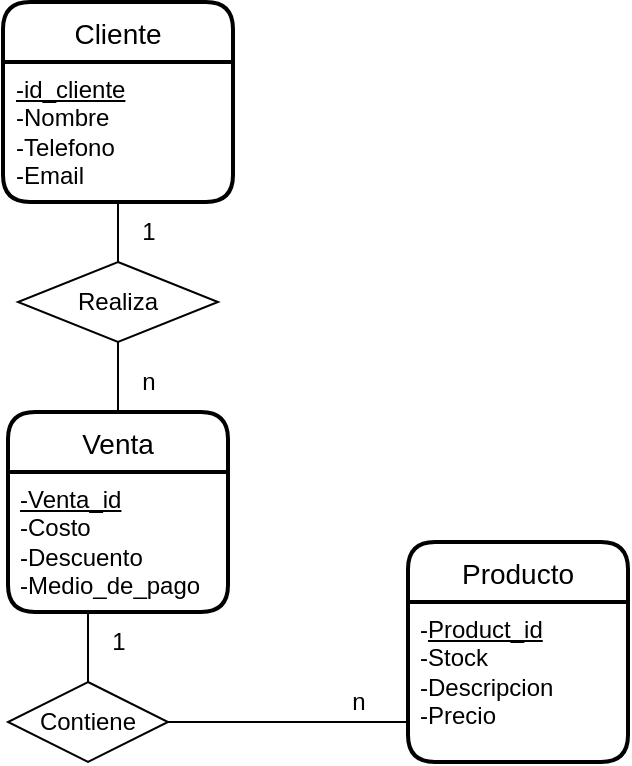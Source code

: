 <mxfile version="20.5.1" type="google"><diagram id="K3QnhuJtZH8ZSU3zMNx2" name="Page-1"><mxGraphModel dx="946" dy="589" grid="1" gridSize="10" guides="1" tooltips="1" connect="1" arrows="1" fold="1" page="1" pageScale="1" pageWidth="850" pageHeight="1100" math="0" shadow="0"><root><mxCell id="0"/><mxCell id="1" parent="0"/><mxCell id="lysn9eyyN_juIbca3MEw-11" style="edgeStyle=orthogonalEdgeStyle;rounded=0;orthogonalLoop=1;jettySize=auto;html=1;entryX=0.5;entryY=0;entryDx=0;entryDy=0;endArrow=none;endFill=0;exitX=0.5;exitY=1;exitDx=0;exitDy=0;" parent="1" source="lysn9eyyN_juIbca3MEw-28" target="lysn9eyyN_juIbca3MEw-10" edge="1"><mxGeometry relative="1" as="geometry"><mxPoint x="430" y="130" as="sourcePoint"/></mxGeometry></mxCell><mxCell id="lysn9eyyN_juIbca3MEw-14" style="edgeStyle=orthogonalEdgeStyle;rounded=0;orthogonalLoop=1;jettySize=auto;html=1;entryX=0.5;entryY=0;entryDx=0;entryDy=0;endArrow=none;endFill=0;exitX=0.5;exitY=1;exitDx=0;exitDy=0;" parent="1" source="lysn9eyyN_juIbca3MEw-31" target="lysn9eyyN_juIbca3MEw-13" edge="1"><mxGeometry relative="1" as="geometry"><mxPoint x="430" y="300" as="sourcePoint"/></mxGeometry></mxCell><mxCell id="lysn9eyyN_juIbca3MEw-12" style="edgeStyle=orthogonalEdgeStyle;rounded=0;orthogonalLoop=1;jettySize=auto;html=1;entryX=0.5;entryY=0;entryDx=0;entryDy=0;endArrow=none;endFill=0;" parent="1" source="lysn9eyyN_juIbca3MEw-10" target="lysn9eyyN_juIbca3MEw-30" edge="1"><mxGeometry relative="1" as="geometry"><mxPoint x="430" y="270" as="targetPoint"/></mxGeometry></mxCell><mxCell id="lysn9eyyN_juIbca3MEw-10" value="Realiza" style="shape=rhombus;perimeter=rhombusPerimeter;whiteSpace=wrap;html=1;align=center;" parent="1" vertex="1"><mxGeometry x="395" y="155" width="100" height="40" as="geometry"/></mxCell><mxCell id="lysn9eyyN_juIbca3MEw-39" style="edgeStyle=orthogonalEdgeStyle;rounded=0;orthogonalLoop=1;jettySize=auto;html=1;entryX=0;entryY=0.75;entryDx=0;entryDy=0;endArrow=none;endFill=0;" parent="1" source="lysn9eyyN_juIbca3MEw-13" target="lysn9eyyN_juIbca3MEw-37" edge="1"><mxGeometry relative="1" as="geometry"/></mxCell><mxCell id="lysn9eyyN_juIbca3MEw-13" value="Contiene" style="shape=rhombus;perimeter=rhombusPerimeter;whiteSpace=wrap;html=1;align=center;" parent="1" vertex="1"><mxGeometry x="390" y="365" width="80" height="40" as="geometry"/></mxCell><mxCell id="lysn9eyyN_juIbca3MEw-27" value="Cliente" style="swimlane;childLayout=stackLayout;horizontal=1;startSize=30;horizontalStack=0;rounded=1;fontSize=14;fontStyle=0;strokeWidth=2;resizeParent=0;resizeLast=1;shadow=0;dashed=0;align=center;" parent="1" vertex="1"><mxGeometry x="387.5" y="25" width="115" height="100" as="geometry"/></mxCell><mxCell id="lysn9eyyN_juIbca3MEw-28" value="&lt;u&gt;-id_cliente&lt;/u&gt;&lt;br&gt;-Nombre&lt;br&gt;-Telefono&lt;br&gt;-Email" style="align=left;strokeColor=none;fillColor=none;spacingLeft=4;fontSize=12;verticalAlign=top;resizable=0;rotatable=0;part=1;labelBorderColor=none;fontStyle=0;html=1;" parent="lysn9eyyN_juIbca3MEw-27" vertex="1"><mxGeometry y="30" width="115" height="70" as="geometry"/></mxCell><mxCell id="lysn9eyyN_juIbca3MEw-30" value="Venta" style="swimlane;childLayout=stackLayout;horizontal=1;startSize=30;horizontalStack=0;rounded=1;fontSize=14;fontStyle=0;strokeWidth=2;resizeParent=0;resizeLast=1;shadow=0;dashed=0;align=center;" parent="1" vertex="1"><mxGeometry x="390" y="230" width="110" height="100" as="geometry"/></mxCell><mxCell id="lysn9eyyN_juIbca3MEw-31" value="&lt;u&gt;-Venta_id&lt;/u&gt;&lt;br&gt;-Costo&lt;br&gt;-Descuento&lt;br&gt;-Medio_de_pago" style="align=left;strokeColor=none;fillColor=none;spacingLeft=4;fontSize=12;verticalAlign=top;resizable=0;rotatable=0;part=1;html=1;" parent="lysn9eyyN_juIbca3MEw-30" vertex="1"><mxGeometry y="30" width="110" height="70" as="geometry"/></mxCell><mxCell id="lysn9eyyN_juIbca3MEw-32" value="1" style="text;html=1;align=center;verticalAlign=middle;resizable=0;points=[];autosize=1;strokeColor=none;fillColor=none;" parent="1" vertex="1"><mxGeometry x="430" y="330" width="30" height="30" as="geometry"/></mxCell><mxCell id="lysn9eyyN_juIbca3MEw-33" value="n" style="text;html=1;align=center;verticalAlign=middle;resizable=0;points=[];autosize=1;strokeColor=none;fillColor=none;" parent="1" vertex="1"><mxGeometry x="550" y="360" width="30" height="30" as="geometry"/></mxCell><mxCell id="lysn9eyyN_juIbca3MEw-34" value="1" style="text;html=1;align=center;verticalAlign=middle;resizable=0;points=[];autosize=1;strokeColor=none;fillColor=none;" parent="1" vertex="1"><mxGeometry x="445" y="125" width="30" height="30" as="geometry"/></mxCell><mxCell id="lysn9eyyN_juIbca3MEw-35" value="n" style="text;html=1;align=center;verticalAlign=middle;resizable=0;points=[];autosize=1;strokeColor=none;fillColor=none;" parent="1" vertex="1"><mxGeometry x="445" y="200" width="30" height="30" as="geometry"/></mxCell><mxCell id="lysn9eyyN_juIbca3MEw-36" value="Producto" style="swimlane;childLayout=stackLayout;horizontal=1;startSize=30;horizontalStack=0;rounded=1;fontSize=14;fontStyle=0;strokeWidth=2;resizeParent=0;resizeLast=1;shadow=0;dashed=0;align=center;" parent="1" vertex="1"><mxGeometry x="590" y="295" width="110" height="110" as="geometry"/></mxCell><mxCell id="lysn9eyyN_juIbca3MEw-37" value="-&lt;u&gt;Product_id&lt;/u&gt;&lt;br&gt;-Stock&lt;br&gt;-Descripcion&lt;br&gt;-Precio" style="align=left;strokeColor=none;fillColor=none;spacingLeft=4;fontSize=12;verticalAlign=top;resizable=0;rotatable=0;part=1;html=1;" parent="lysn9eyyN_juIbca3MEw-36" vertex="1"><mxGeometry y="30" width="110" height="80" as="geometry"/></mxCell></root></mxGraphModel></diagram></mxfile>